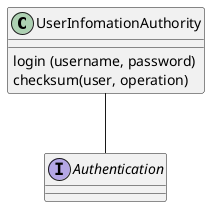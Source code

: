 @startuml "类图 - 鉴权"

class UserInfomationAuthority {
    login (username, password)
    checksum(user, operation)
}

interface Authentication

UserInfomationAuthority -- Authentication

@enduml